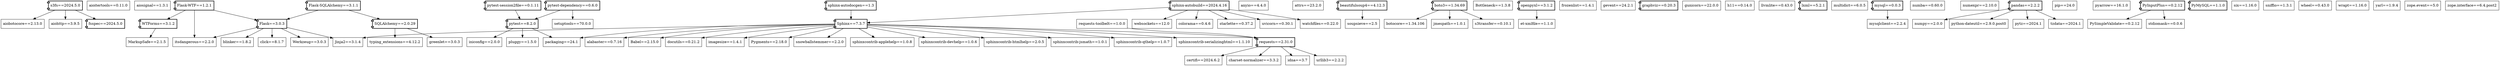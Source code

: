 digraph imported_packages {
    graph [rankdir=TB]

    // All Imported Packages
    aiobotocore [
        label="\N==2.13.0"
        shape="box"
    ]
    aiohttp [
        label="\N==3.9.5"
        shape="box"
    ]
    aioitertools [
        label="\N==0.11.0"
        shape="box"
    ]
    aiosignal [
        label="\N==1.3.1"
        shape="box"
    ]
    alabaster [
        label="\N==0.7.16"
        shape="box"
    ]
    anyio [
        label="\N==4.4.0"
        shape="box"
    ]
    attrs [
        label="\N==23.2.0"
        shape="box"
    ]
    Babel [
        label="\N==2.15.0"
        shape="box"
    ]
    beautifulsoup4 [
        label="\N==4.12.3"
        shape="component"
        style="bold"
    ]
    blinker [
        label="\N==1.8.2"
        shape="box"
    ]
    boto3 [
        label="\N==1.34.69"
        shape="component"
        style="bold"
    ]
    botocore [
        label="\N==1.34.106"
        shape="box"
    ]
    Bottleneck [
        label="\N==1.3.8"
        shape="box"
    ]
    certifi [
        label="\N==2024.6.2"
        shape="box"
    ]
    "charset-normalizer" [
        label="\N==3.3.2"
        shape="box"
    ]
    click [
        label="\N==8.1.7"
        shape="box"
    ]
    colorama [
        label="\N==0.4.6"
        shape="box"
    ]
    docutils [
        label="\N==0.21.2"
        shape="box"
    ]
    "et-xmlfile" [
        label="\N==1.1.0"
        shape="box"
    ]
    Flask [
        label="\N==3.0.3"
        shape="component"
        style="bold"
    ]
    "Flask-SQLAlchemy" [
        label="\N==3.1.1"
        shape="component"
        style="bold"
    ]
    "Flask-WTF" [
        label="\N==1.2.1"
        shape="component"
        style="bold"
    ]
    frozenlist [
        label="\N==1.4.1"
        shape="box"
    ]
    fsspec [
        label="\N==2024.5.0"
        shape="component"
        style="bold"
    ]
    gevent [
        label="\N==24.2.1"
        shape="box"
    ]
    graphviz [
        label="\N==0.20.3"
        shape="component"
        style="bold"
    ]
    greenlet [
        label="\N==3.0.3"
        shape="box"
    ]
    gunicorn [
        label="\N==22.0.0"
        shape="box"
    ]
    h11 [
        label="\N==0.14.0"
        shape="box"
    ]
    idna [
        label="\N==3.7"
        shape="box"
    ]
    imagesize [
        label="\N==1.4.1"
        shape="box"
    ]
    iniconfig [
        label="\N==2.0.0"
        shape="box"
    ]
    itsdangerous [
        label="\N==2.2.0"
        shape="box"
    ]
    Jinja2 [
        label="\N==3.1.4"
        shape="box"
    ]
    jmespath [
        label="\N==1.0.1"
        shape="box"
    ]
    llvmlite [
        label="\N==0.43.0"
        shape="box"
    ]
    lxml [
        label="\N==5.2.1"
        shape="component"
        style="bold"
    ]
    MarkupSafe [
        label="\N==2.1.5"
        shape="box"
    ]
    multidict [
        label="\N==6.0.5"
        shape="box"
    ]
    mysql [
        label="\N==0.0.3"
        shape="component"
        style="bold"
    ]
    mysqlclient [
        label="\N==2.2.4"
        shape="box"
    ]
    numba [
        label="\N==0.60.0"
        shape="box"
    ]
    numexpr [
        label="\N==2.10.0"
        shape="box"
    ]
    numpy [
        label="\N==2.0.0"
        shape="box"
    ]
    openpyxl [
        label="\N==3.1.2"
        shape="component"
        style="bold"
    ]
    packaging [
        label="\N==24.1"
        shape="box"
    ]
    pandas [
        label="\N==2.2.2"
        shape="component"
        style="bold"
    ]
    pip [
        label="\N==24.0"
        shape="box"
    ]
    pluggy [
        label="\N==1.5.0"
        shape="box"
    ]
    pyarrow [
        label="\N==16.1.0"
        shape="box"
    ]
    Pygments [
        label="\N==2.18.0"
        shape="box"
    ]
    PyInputPlus [
        label="\N==0.2.12"
        shape="component"
        style="bold"
    ]
    PyMySQL [
        label="\N==1.1.0"
        shape="component"
        style="bold"
    ]
    PySimpleValidate [
        label="\N==0.2.12"
        shape="box"
    ]
    pytest [
        label="\N==8.2.0"
        shape="component"
        style="bold"
    ]
    "pytest-dependency" [
        label="\N==0.6.0"
        shape="component"
        style="bold"
    ]
    "pytest-session2file" [
        label="\N==0.1.11"
        shape="component"
        style="bold"
    ]
    "python-dateutil" [
        label="\N==2.9.0.post0"
        shape="box"
    ]
    pytz [
        label="\N==2024.1"
        shape="box"
    ]
    requests [
        label="\N==2.31.0"
        shape="component"
        style="bold"
    ]
    "requests-toolbelt" [
        label="\N==1.0.0"
        shape="box"
    ]
    s3fs [
        label="\N==2024.5.0"
        shape="component"
        style="bold"
    ]
    s3transfer [
        label="\N==0.10.1"
        shape="box"
    ]
    setuptools [
        label="\N==70.0.0"
        shape="box"
    ]
    six [
        label="\N==1.16.0"
        shape="box"
    ]
    sniffio [
        label="\N==1.3.1"
        shape="box"
    ]
    snowballstemmer [
        label="\N==2.2.0"
        shape="box"
    ]
    soupsieve [
        label="\N==2.5"
        shape="box"
    ]
    Sphinx [
        label="\N==7.3.7"
        shape="component"
        style="bold"
    ]
    "sphinx-autobuild" [
        label="\N==2024.4.16"
        shape="component"
        style="bold"
    ]
    "sphinx-autodocgen" [
        label="\N==1.3"
        shape="component"
        style="bold"
    ]
    "sphinxcontrib-applehelp" [
        label="\N==1.0.8"
        shape="box"
    ]
    "sphinxcontrib-devhelp" [
        label="\N==1.0.6"
        shape="box"
    ]
    "sphinxcontrib-htmlhelp" [
        label="\N==2.0.5"
        shape="box"
    ]
    "sphinxcontrib-jsmath" [
        label="\N==1.0.1"
        shape="box"
    ]
    "sphinxcontrib-qthelp" [
        label="\N==1.0.7"
        shape="box"
    ]
    "sphinxcontrib-serializinghtml" [
        label="\N==1.1.10"
        shape="box"
    ]
    SQLAlchemy [
        label="\N==2.0.29"
        shape="component"
        style="bold"
    ]
    starlette [
        label="\N==0.37.2"
        shape="box"
    ]
    stdiomask [
        label="\N==0.0.6"
        shape="box"
    ]
    typing_extensions [
        label="\N==4.12.2"
        shape="box"
    ]
    tzdata [
        label="\N==2024.1"
        shape="box"
    ]
    urllib3 [
        label="\N==2.2.2"
        shape="box"
    ]
    uvicorn [
        label="\N==0.30.1"
        shape="box"
    ]
    watchfiles [
        label="\N==0.22.0"
        shape="box"
    ]
    websockets [
        label="\N==12.0"
        shape="box"
    ]
    Werkzeug [
        label="\N==3.0.3"
        shape="box"
    ]
    wheel [
        label="\N==0.43.0"
        shape="box"
    ]
    wrapt [
        label="\N==1.16.0"
        shape="box"
    ]
    WTForms [
        label="\N==3.1.2"
        shape="component"
        style="bold"
    ]
    yarl [
        label="\N==1.9.4"
        shape="box"
    ]
    "zope.event" [
        label="\N==5.0"
        shape="box"
    ]
    "zope.interface" [
        label="\N==6.4.post2"
        shape="box"
    ]

    // Package Dependencies
    beautifulsoup4 -> soupsieve
    boto3 -> botocore
    boto3 -> jmespath
    boto3 -> s3transfer
    Flask -> blinker
    Flask -> click
    Flask -> itsdangerous
    Flask -> Jinja2
    Flask -> Werkzeug
    "Flask-SQLAlchemy" -> Flask
    "Flask-SQLAlchemy" -> SQLAlchemy
    "Flask-WTF" -> Flask
    "Flask-WTF" -> itsdangerous
    "Flask-WTF" -> WTForms
    mysql -> mysqlclient
    openpyxl -> "et-xmlfile"
    pandas -> numpy
    pandas -> "python-dateutil"
    pandas -> pytz
    pandas -> tzdata
    // pandas[aws, performance, pyarrow]
    PyInputPlus -> PySimpleValidate
    PyInputPlus -> stdiomask
    pytest -> iniconfig
    pytest -> packaging
    pytest -> pluggy
    "pytest-dependency" -> pytest
    "pytest-dependency" -> setuptools
    "pytest-session2file" -> pytest
    requests -> certifi
    requests -> "charset-normalizer"
    requests -> idna
    requests -> urllib3
    "requests-toolbelt" -> requests
    s3fs -> aiobotocore
    s3fs -> aiohttp
    s3fs -> fsspec
    Sphinx -> alabaster
    Sphinx -> Babel
    Sphinx -> docutils
    Sphinx -> imagesize
    Sphinx -> Jinja2
    Sphinx -> packaging
    Sphinx -> Pygments
    Sphinx -> requests
    Sphinx -> snowballstemmer
    Sphinx -> "sphinxcontrib-applehelp"
    Sphinx -> "sphinxcontrib-devhelp"
    Sphinx -> "sphinxcontrib-htmlhelp"
    Sphinx -> "sphinxcontrib-jsmath"
    Sphinx -> "sphinxcontrib-qthelp"
    Sphinx -> "sphinxcontrib-serializinghtml"
    "sphinx-autobuild" -> colorama
    "sphinx-autobuild" -> Sphinx
    "sphinx-autobuild" -> starlette
    "sphinx-autobuild" -> uvicorn
    "sphinx-autobuild" -> watchfiles
    "sphinx-autobuild" -> websockets
    "sphinx-autodocgen" -> Sphinx
    SQLAlchemy -> greenlet
    SQLAlchemy -> typing_extensions
    WTForms -> MarkupSafe
}